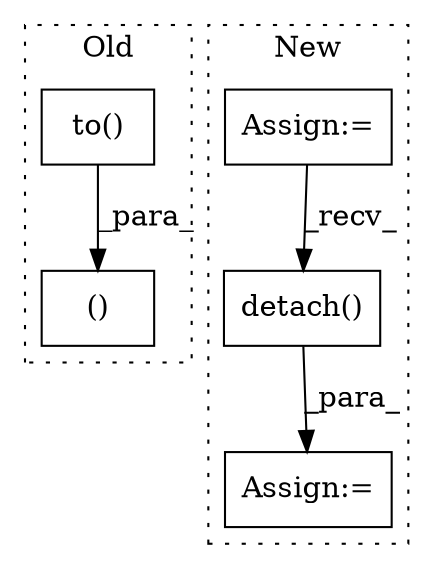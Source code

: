 digraph G {
subgraph cluster0 {
1 [label="to()" a="75" s="4183,4201" l="5,1" shape="box"];
5 [label="()" a="54" s="4441" l="3" shape="box"];
label = "Old";
style="dotted";
}
subgraph cluster1 {
2 [label="detach()" a="75" s="3954" l="23" shape="box"];
3 [label="Assign:=" a="68" s="3951" l="3" shape="box"];
4 [label="Assign:=" a="68" s="3525" l="3" shape="box"];
label = "New";
style="dotted";
}
1 -> 5 [label="_para_"];
2 -> 3 [label="_para_"];
4 -> 2 [label="_recv_"];
}
